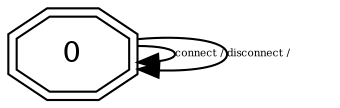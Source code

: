 digraph "Automata" {
"0" [shape=doubleoctagon, style=filled, fillcolor=white, URL="0"];
"0" -> "0" [fontsize=5, label="connect / ", URL="t0"];
"0" -> "0" [fontsize=5, label="disconnect / ", URL="t1"];
}